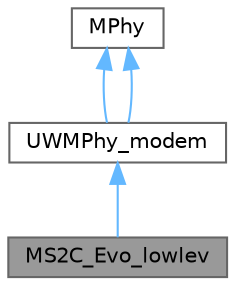 digraph "MS2C_Evo_lowlev"
{
 // LATEX_PDF_SIZE
  bgcolor="transparent";
  edge [fontname=Helvetica,fontsize=10,labelfontname=Helvetica,labelfontsize=10];
  node [fontname=Helvetica,fontsize=10,shape=box,height=0.2,width=0.4];
  Node1 [id="Node000001",label="MS2C_Evo_lowlev",height=0.2,width=0.4,color="gray40", fillcolor="grey60", style="filled", fontcolor="black",tooltip="Class that implements the interface between ns2/NS-Miracle and the S2C EvoLogics modem using low leve..."];
  Node2 -> Node1 [id="edge1_Node000001_Node000002",dir="back",color="steelblue1",style="solid",tooltip=" "];
  Node2 [id="Node000002",label="UWMPhy_modem",height=0.2,width=0.4,color="gray40", fillcolor="white", style="filled",URL="$classUWMPhy__modem.html",tooltip="The main class implementing the module used to implement the interface between ns2/NS-Miracle and rea..."];
  Node3 -> Node2 [id="edge2_Node000002_Node000003",dir="back",color="steelblue1",style="solid",tooltip=" "];
  Node3 [id="Node000003",label="MPhy",height=0.2,width=0.4,color="gray40", fillcolor="white", style="filled",tooltip=" "];
  Node3 -> Node2 [id="edge3_Node000002_Node000003",dir="back",color="steelblue1",style="solid",tooltip=" "];
}
